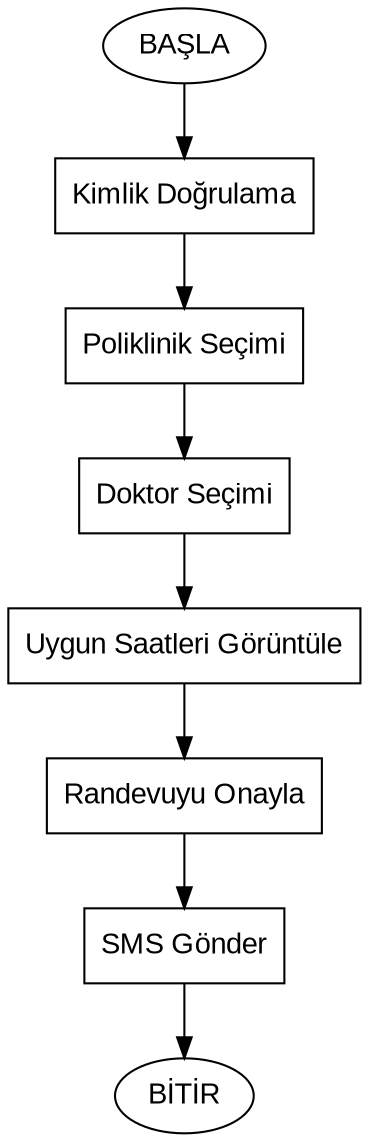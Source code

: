 digraph HastaneRandevuSistemi_Alternatif2 {
    rankdir=TB;
    node [shape=box, fontname="Arial"];
    
    // Ana Akış Adımları
    Basla [shape=oval, label="BAŞLA"];
    KimlikDogrulama [label="Kimlik Doğrulama"];
    PoliklinikSecimi [label="Poliklinik Seçimi"];
    DoktorSecimi [label="Doktor Seçimi"];
    SaatleriGoster [label="Uygun Saatleri Görüntüle"];
    RandevuOnay [label="Randevuyu Onayla"];
    SmsBildirim [label="SMS Gönder"];
    Bitir [shape=oval, label="BİTİR"];
    
    // Bağlantılar
    Basla -> KimlikDogrulama;
    KimlikDogrulama -> PoliklinikSecimi;
    PoliklinikSecimi -> DoktorSecimi;
    DoktorSecimi -> SaatleriGoster;
    SaatleriGoster -> RandevuOnay;
    RandevuOnay -> SmsBildirim;
    SmsBildirim -> Bitir;
}
digraph TahlilSistemi_Guncel {
    rankdir=TB;
    node [shape=box, fontname="Arial"];
    
    // Başlangıç ve Bitiş
    Basla [shape=oval, label="BAŞLA"];
    Bitir [shape=oval, label="BİTİR"];
    
    // 1. Kimlik Doğrulama Döngüsü
    GirisDongusu [shape=box, label="DÖNGÜ: Deneme < 3"];
    KimlikDogrulama [shape=parallelogram, label="OKU Kimlik No, Şifre"];
    GirisKontrol [shape=diamond, label="Kimlik Doğrulama\nBaşarılı mı?"];
    GirisBasarili [shape=box, label="GİRİŞ BAŞARILI"];
    GirisBasarisiz [shape=box, label="HAKKI_AZALT"];
    HesapBloke [shape=box, label="HESAP BLOKE EDİLDİ"];

    // 2. Tahlil Seçim ve Kontrol Döngüsü
    TahlilSecimDongusu [shape=box, label="DÖNGÜ: İşlem Yapılıyor mu?"];
    TahlilSecim [shape=parallelogram, label="OKU Seçilen Tahlil ID"];
    TahlilMevcut [shape=diamond, label="Tahlil Mevcut mu?"];
    TahlilHazir [shape=diamond, label="Sonuç Hazır mı?"];
    
    // İşlem Düğümleri
    SonucGoster [shape=box, label="TAHLİL SONUCU GÖRÜNTÜLE"];
    BeklemeMesaji [shape=box, label="YAZ 'Sonuç hazır değil.'"];
    
    // PDF İndirme ve Bitiş
    PdfSoru [shape=parallelogram, label="OKU İNDİRME KOMUTU"];
    PdfKontrol [shape=diamond, label="İndir Komutu mu?"];
    PdfIndir [shape=box, label="PDF İNDİR"];
    IslemTamam [shape=box, label="İŞLEM TAMAMLANDI"];

    // Akış Bağlantıları
    Basla -> GirisDongusu;
    GirisDongusu -> KimlikDogrulama;
    KimlikDogrulama -> GirisKontrol;
    
    GirisKontrol -> GirisBasarili [label="EVET"];
    GirisKontrol -> GirisBasarisiz [label="HAYIR"];
    GirisBasarisiz -> GirisDongusu;
    GirisDongusu -> HesapBloke [label="3 deneme sonrası"];
    HesapBloke -> Bitir;
    
    GirisBasarili -> TahlilSecimDongusu;
    TahlilSecimDongusu -> TahlilSecim;
    TahlilSecim -> TahlilMevcut;
    
    TahlilMevcut -> TahlilHazir [label="EVET"];
    TahlilMevcut -> TahlilSecimDongusu [label="HAYIR"];
    
    TahlilHazir -> SonucGoster [label="EVET"];
    TahlilHazir -> BeklemeMesaji [label="HAYIR"];
    
    SonucGoster -> PdfSoru;
    PdfSoru -> PdfKontrol;
    PdfKontrol -> PdfIndir [label="EVET"];
    PdfKontrol -> IslemTamam [label="HAYIR"];
    
    BeklemeMesaji -> Bitir;
    PdfIndir -> Bitir;
    IslemTamam -> Bitir;
}
